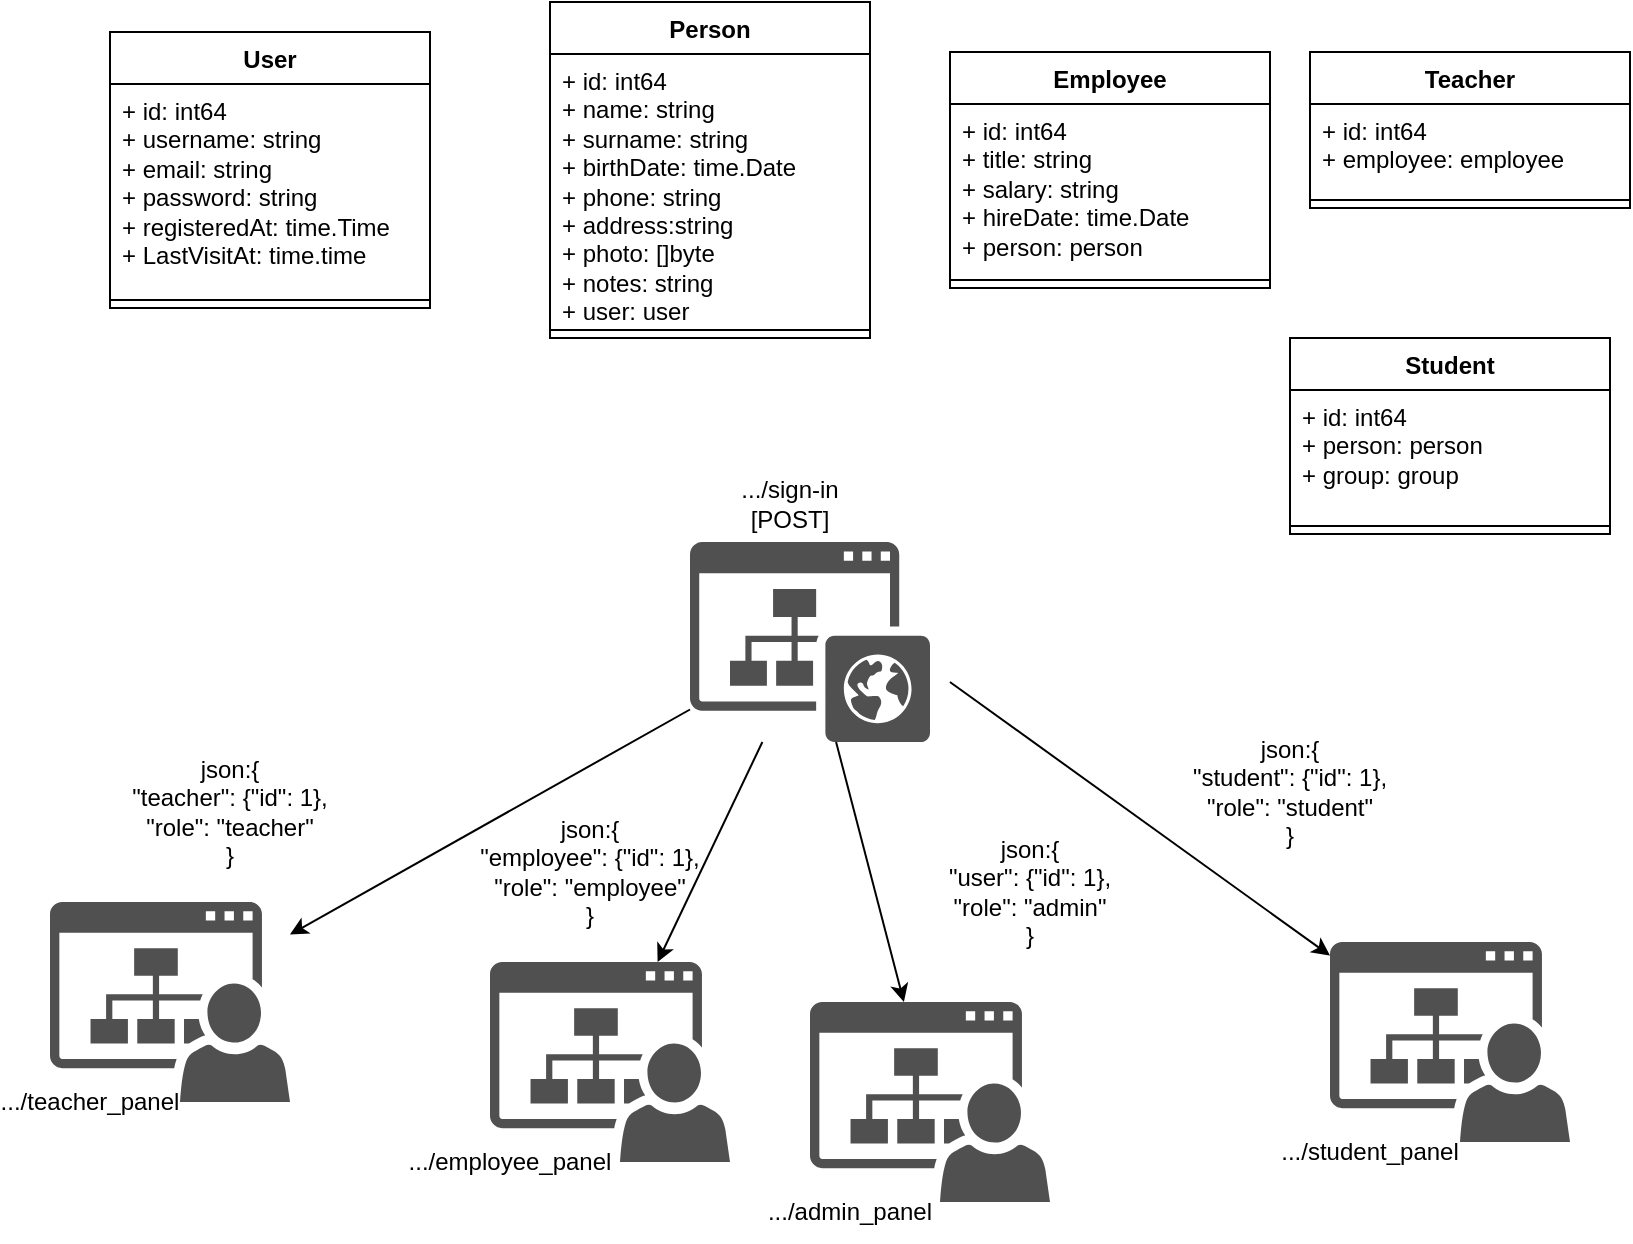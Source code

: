 <mxfile version="24.2.5" type="device">
  <diagram name="Page-1" id="kxO9TPAkSQEVdeGklk3y">
    <mxGraphModel dx="1042" dy="614" grid="0" gridSize="10" guides="1" tooltips="1" connect="1" arrows="1" fold="1" page="1" pageScale="1" pageWidth="850" pageHeight="1100" math="0" shadow="0">
      <root>
        <mxCell id="0" />
        <mxCell id="1" parent="0" />
        <mxCell id="sWJx52MosCOyNt7yGAOG-10" value="User" style="swimlane;fontStyle=1;align=center;verticalAlign=top;childLayout=stackLayout;horizontal=1;startSize=26;horizontalStack=0;resizeParent=1;resizeParentMax=0;resizeLast=0;collapsible=1;marginBottom=0;whiteSpace=wrap;html=1;" vertex="1" parent="1">
          <mxGeometry x="60" y="65" width="160" height="138" as="geometry" />
        </mxCell>
        <mxCell id="sWJx52MosCOyNt7yGAOG-11" value="+ id: int64&lt;div&gt;+ username: string&lt;br&gt;&lt;/div&gt;&lt;div&gt;+ email: string&lt;br&gt;&lt;/div&gt;&lt;div&gt;+ password: string&lt;br&gt;&lt;/div&gt;&lt;div&gt;+ registeredAt: time.Time&lt;br&gt;&lt;/div&gt;&lt;div&gt;+ LastVisitAt: time.time&lt;br&gt;&lt;/div&gt;" style="text;strokeColor=none;fillColor=none;align=left;verticalAlign=top;spacingLeft=4;spacingRight=4;overflow=hidden;rotatable=0;points=[[0,0.5],[1,0.5]];portConstraint=eastwest;whiteSpace=wrap;html=1;" vertex="1" parent="sWJx52MosCOyNt7yGAOG-10">
          <mxGeometry y="26" width="160" height="104" as="geometry" />
        </mxCell>
        <mxCell id="sWJx52MosCOyNt7yGAOG-12" value="" style="line;strokeWidth=1;fillColor=none;align=left;verticalAlign=middle;spacingTop=-1;spacingLeft=3;spacingRight=3;rotatable=0;labelPosition=right;points=[];portConstraint=eastwest;strokeColor=inherit;" vertex="1" parent="sWJx52MosCOyNt7yGAOG-10">
          <mxGeometry y="130" width="160" height="8" as="geometry" />
        </mxCell>
        <mxCell id="sWJx52MosCOyNt7yGAOG-14" value="Person" style="swimlane;fontStyle=1;align=center;verticalAlign=top;childLayout=stackLayout;horizontal=1;startSize=26;horizontalStack=0;resizeParent=1;resizeParentMax=0;resizeLast=0;collapsible=1;marginBottom=0;whiteSpace=wrap;html=1;" vertex="1" parent="1">
          <mxGeometry x="280" y="50" width="160" height="168" as="geometry">
            <mxRectangle x="300" y="165" width="80" height="30" as="alternateBounds" />
          </mxGeometry>
        </mxCell>
        <mxCell id="sWJx52MosCOyNt7yGAOG-15" value="+ id: int64&lt;div&gt;+ name: string&lt;br&gt;&lt;/div&gt;&lt;div&gt;+ surname: string&lt;br&gt;&lt;/div&gt;&lt;div&gt;+ birthDate: time.Date&lt;br&gt;&lt;/div&gt;&lt;div&gt;+ phone: string&lt;/div&gt;&lt;div&gt;+ address:string&lt;/div&gt;&lt;div&gt;+ photo: []byte&lt;/div&gt;&lt;div&gt;+ notes: string&lt;/div&gt;&lt;div&gt;+ user: user&lt;/div&gt;" style="text;strokeColor=none;fillColor=none;align=left;verticalAlign=top;spacingLeft=4;spacingRight=4;overflow=hidden;rotatable=0;points=[[0,0.5],[1,0.5]];portConstraint=eastwest;whiteSpace=wrap;html=1;" vertex="1" parent="sWJx52MosCOyNt7yGAOG-14">
          <mxGeometry y="26" width="160" height="134" as="geometry" />
        </mxCell>
        <mxCell id="sWJx52MosCOyNt7yGAOG-16" value="" style="line;strokeWidth=1;fillColor=none;align=left;verticalAlign=middle;spacingTop=-1;spacingLeft=3;spacingRight=3;rotatable=0;labelPosition=right;points=[];portConstraint=eastwest;strokeColor=inherit;" vertex="1" parent="sWJx52MosCOyNt7yGAOG-14">
          <mxGeometry y="160" width="160" height="8" as="geometry" />
        </mxCell>
        <mxCell id="sWJx52MosCOyNt7yGAOG-17" value="Employee" style="swimlane;fontStyle=1;align=center;verticalAlign=top;childLayout=stackLayout;horizontal=1;startSize=26;horizontalStack=0;resizeParent=1;resizeParentMax=0;resizeLast=0;collapsible=1;marginBottom=0;whiteSpace=wrap;html=1;" vertex="1" parent="1">
          <mxGeometry x="480" y="75" width="160" height="118" as="geometry">
            <mxRectangle x="300" y="165" width="80" height="30" as="alternateBounds" />
          </mxGeometry>
        </mxCell>
        <mxCell id="sWJx52MosCOyNt7yGAOG-18" value="+ id: int64&lt;div&gt;+ title: string&lt;br&gt;&lt;/div&gt;&lt;div&gt;+ salary: string&lt;br&gt;&lt;/div&gt;&lt;div&gt;+ hireDate: time.Date&lt;br&gt;&lt;/div&gt;&lt;div&gt;+ person: person&lt;/div&gt;" style="text;strokeColor=none;fillColor=none;align=left;verticalAlign=top;spacingLeft=4;spacingRight=4;overflow=hidden;rotatable=0;points=[[0,0.5],[1,0.5]];portConstraint=eastwest;whiteSpace=wrap;html=1;" vertex="1" parent="sWJx52MosCOyNt7yGAOG-17">
          <mxGeometry y="26" width="160" height="84" as="geometry" />
        </mxCell>
        <mxCell id="sWJx52MosCOyNt7yGAOG-19" value="" style="line;strokeWidth=1;fillColor=none;align=left;verticalAlign=middle;spacingTop=-1;spacingLeft=3;spacingRight=3;rotatable=0;labelPosition=right;points=[];portConstraint=eastwest;strokeColor=inherit;" vertex="1" parent="sWJx52MosCOyNt7yGAOG-17">
          <mxGeometry y="110" width="160" height="8" as="geometry" />
        </mxCell>
        <mxCell id="sWJx52MosCOyNt7yGAOG-20" value="Teacher" style="swimlane;fontStyle=1;align=center;verticalAlign=top;childLayout=stackLayout;horizontal=1;startSize=26;horizontalStack=0;resizeParent=1;resizeParentMax=0;resizeLast=0;collapsible=1;marginBottom=0;whiteSpace=wrap;html=1;" vertex="1" parent="1">
          <mxGeometry x="660" y="75" width="160" height="78" as="geometry">
            <mxRectangle x="300" y="165" width="80" height="30" as="alternateBounds" />
          </mxGeometry>
        </mxCell>
        <mxCell id="sWJx52MosCOyNt7yGAOG-21" value="+ id: int64&lt;div&gt;+ employee: employee&lt;/div&gt;" style="text;strokeColor=none;fillColor=none;align=left;verticalAlign=top;spacingLeft=4;spacingRight=4;overflow=hidden;rotatable=0;points=[[0,0.5],[1,0.5]];portConstraint=eastwest;whiteSpace=wrap;html=1;" vertex="1" parent="sWJx52MosCOyNt7yGAOG-20">
          <mxGeometry y="26" width="160" height="44" as="geometry" />
        </mxCell>
        <mxCell id="sWJx52MosCOyNt7yGAOG-22" value="" style="line;strokeWidth=1;fillColor=none;align=left;verticalAlign=middle;spacingTop=-1;spacingLeft=3;spacingRight=3;rotatable=0;labelPosition=right;points=[];portConstraint=eastwest;strokeColor=inherit;" vertex="1" parent="sWJx52MosCOyNt7yGAOG-20">
          <mxGeometry y="70" width="160" height="8" as="geometry" />
        </mxCell>
        <mxCell id="sWJx52MosCOyNt7yGAOG-52" value="Student" style="swimlane;fontStyle=1;align=center;verticalAlign=top;childLayout=stackLayout;horizontal=1;startSize=26;horizontalStack=0;resizeParent=1;resizeParentMax=0;resizeLast=0;collapsible=1;marginBottom=0;whiteSpace=wrap;html=1;" vertex="1" parent="1">
          <mxGeometry x="650" y="218" width="160" height="98" as="geometry">
            <mxRectangle x="300" y="165" width="80" height="30" as="alternateBounds" />
          </mxGeometry>
        </mxCell>
        <mxCell id="sWJx52MosCOyNt7yGAOG-53" value="+ id: int64&lt;div&gt;+ person: person&lt;/div&gt;&lt;div&gt;+ group: group&lt;/div&gt;" style="text;strokeColor=none;fillColor=none;align=left;verticalAlign=top;spacingLeft=4;spacingRight=4;overflow=hidden;rotatable=0;points=[[0,0.5],[1,0.5]];portConstraint=eastwest;whiteSpace=wrap;html=1;" vertex="1" parent="sWJx52MosCOyNt7yGAOG-52">
          <mxGeometry y="26" width="160" height="64" as="geometry" />
        </mxCell>
        <mxCell id="sWJx52MosCOyNt7yGAOG-54" value="" style="line;strokeWidth=1;fillColor=none;align=left;verticalAlign=middle;spacingTop=-1;spacingLeft=3;spacingRight=3;rotatable=0;labelPosition=right;points=[];portConstraint=eastwest;strokeColor=inherit;" vertex="1" parent="sWJx52MosCOyNt7yGAOG-52">
          <mxGeometry y="90" width="160" height="8" as="geometry" />
        </mxCell>
        <mxCell id="sWJx52MosCOyNt7yGAOG-56" value="" style="sketch=0;pointerEvents=1;shadow=0;dashed=0;html=1;strokeColor=none;fillColor=#505050;labelPosition=center;verticalLabelPosition=bottom;verticalAlign=top;outlineConnect=0;align=center;shape=mxgraph.office.sites.my_site;" vertex="1" parent="1">
          <mxGeometry x="30" y="500" width="120" height="100" as="geometry" />
        </mxCell>
        <mxCell id="sWJx52MosCOyNt7yGAOG-57" value="" style="sketch=0;pointerEvents=1;shadow=0;dashed=0;html=1;strokeColor=none;fillColor=#505050;labelPosition=center;verticalLabelPosition=bottom;verticalAlign=top;outlineConnect=0;align=center;shape=mxgraph.office.sites.my_site;" vertex="1" parent="1">
          <mxGeometry x="410" y="550" width="120" height="100" as="geometry" />
        </mxCell>
        <mxCell id="sWJx52MosCOyNt7yGAOG-58" value="" style="sketch=0;pointerEvents=1;shadow=0;dashed=0;html=1;strokeColor=none;fillColor=#505050;labelPosition=center;verticalLabelPosition=bottom;verticalAlign=top;outlineConnect=0;align=center;shape=mxgraph.office.sites.my_site;" vertex="1" parent="1">
          <mxGeometry x="670" y="520" width="120" height="100" as="geometry" />
        </mxCell>
        <mxCell id="sWJx52MosCOyNt7yGAOG-60" value="" style="sketch=0;pointerEvents=1;shadow=0;dashed=0;html=1;strokeColor=none;fillColor=#505050;labelPosition=center;verticalLabelPosition=bottom;verticalAlign=top;outlineConnect=0;align=center;shape=mxgraph.office.sites.website_public;" vertex="1" parent="1">
          <mxGeometry x="350" y="320" width="120" height="100" as="geometry" />
        </mxCell>
        <mxCell id="sWJx52MosCOyNt7yGAOG-61" value="" style="endArrow=classic;html=1;rounded=0;exitX=1.083;exitY=0.7;exitDx=0;exitDy=0;exitPerimeter=0;" edge="1" parent="1" source="sWJx52MosCOyNt7yGAOG-60" target="sWJx52MosCOyNt7yGAOG-58">
          <mxGeometry width="50" height="50" relative="1" as="geometry">
            <mxPoint x="450" y="370" as="sourcePoint" />
            <mxPoint x="700" y="530" as="targetPoint" />
          </mxGeometry>
        </mxCell>
        <mxCell id="sWJx52MosCOyNt7yGAOG-62" value=".../sign-in [POST]" style="text;html=1;align=center;verticalAlign=middle;whiteSpace=wrap;rounded=0;" vertex="1" parent="1">
          <mxGeometry x="370" y="286" width="60" height="30" as="geometry" />
        </mxCell>
        <mxCell id="sWJx52MosCOyNt7yGAOG-63" value="json:{&lt;div&gt;&quot;student&quot;: {&quot;id&quot;: 1},&lt;br&gt;  &quot;role&quot;: &quot;student&quot;&lt;br&gt;}&lt;/div&gt;" style="text;html=1;align=center;verticalAlign=middle;whiteSpace=wrap;rounded=0;" vertex="1" parent="1">
          <mxGeometry x="580" y="400" width="140" height="90" as="geometry" />
        </mxCell>
        <mxCell id="sWJx52MosCOyNt7yGAOG-64" value="" style="endArrow=classic;html=1;rounded=0;" edge="1" parent="1" source="sWJx52MosCOyNt7yGAOG-60" target="sWJx52MosCOyNt7yGAOG-57">
          <mxGeometry width="50" height="50" relative="1" as="geometry">
            <mxPoint x="490" y="400" as="sourcePoint" />
            <mxPoint x="632" y="550" as="targetPoint" />
          </mxGeometry>
        </mxCell>
        <mxCell id="sWJx52MosCOyNt7yGAOG-65" value="" style="endArrow=classic;html=1;rounded=0;" edge="1" parent="1" source="sWJx52MosCOyNt7yGAOG-60" target="sWJx52MosCOyNt7yGAOG-56">
          <mxGeometry width="50" height="50" relative="1" as="geometry">
            <mxPoint x="420" y="430" as="sourcePoint" />
            <mxPoint x="420" y="550" as="targetPoint" />
          </mxGeometry>
        </mxCell>
        <mxCell id="sWJx52MosCOyNt7yGAOG-67" value="json:{&lt;div&gt;&quot;user&quot;: {&quot;id&quot;: 1},&lt;br&gt;  &quot;role&quot;: &quot;admin&quot;&lt;br&gt;}&lt;/div&gt;" style="text;html=1;align=center;verticalAlign=middle;whiteSpace=wrap;rounded=0;" vertex="1" parent="1">
          <mxGeometry x="450" y="450" width="140" height="90" as="geometry" />
        </mxCell>
        <mxCell id="sWJx52MosCOyNt7yGAOG-68" value="json:{&lt;div&gt;&quot;teacher&quot;: {&quot;id&quot;: 1},&lt;br&gt;  &quot;role&quot;: &quot;teacher&quot;&lt;br&gt;}&lt;/div&gt;" style="text;html=1;align=center;verticalAlign=middle;whiteSpace=wrap;rounded=0;" vertex="1" parent="1">
          <mxGeometry x="50" y="410" width="140" height="90" as="geometry" />
        </mxCell>
        <mxCell id="sWJx52MosCOyNt7yGAOG-69" value=".../teacher_panel" style="text;html=1;align=center;verticalAlign=middle;whiteSpace=wrap;rounded=0;" vertex="1" parent="1">
          <mxGeometry x="20" y="585" width="60" height="30" as="geometry" />
        </mxCell>
        <mxCell id="sWJx52MosCOyNt7yGAOG-70" value=".../admin_panel" style="text;html=1;align=center;verticalAlign=middle;whiteSpace=wrap;rounded=0;" vertex="1" parent="1">
          <mxGeometry x="400" y="640" width="60" height="30" as="geometry" />
        </mxCell>
        <mxCell id="sWJx52MosCOyNt7yGAOG-71" value=".../student_panel" style="text;html=1;align=center;verticalAlign=middle;whiteSpace=wrap;rounded=0;" vertex="1" parent="1">
          <mxGeometry x="660" y="610" width="60" height="30" as="geometry" />
        </mxCell>
        <mxCell id="sWJx52MosCOyNt7yGAOG-73" value="" style="sketch=0;pointerEvents=1;shadow=0;dashed=0;html=1;strokeColor=none;fillColor=#505050;labelPosition=center;verticalLabelPosition=bottom;verticalAlign=top;outlineConnect=0;align=center;shape=mxgraph.office.sites.my_site;" vertex="1" parent="1">
          <mxGeometry x="250" y="530" width="120" height="100" as="geometry" />
        </mxCell>
        <mxCell id="sWJx52MosCOyNt7yGAOG-74" value="" style="endArrow=classic;html=1;rounded=0;" edge="1" parent="1" source="sWJx52MosCOyNt7yGAOG-60" target="sWJx52MosCOyNt7yGAOG-73">
          <mxGeometry width="50" height="50" relative="1" as="geometry">
            <mxPoint x="360" y="415" as="sourcePoint" />
            <mxPoint x="150" y="535" as="targetPoint" />
          </mxGeometry>
        </mxCell>
        <mxCell id="sWJx52MosCOyNt7yGAOG-75" value="json:{&lt;div&gt;&quot;employee&quot;: {&quot;id&quot;: 1},&lt;br&gt;  &quot;role&quot;: &quot;employee&quot;&lt;br&gt;}&lt;/div&gt;" style="text;html=1;align=center;verticalAlign=middle;whiteSpace=wrap;rounded=0;" vertex="1" parent="1">
          <mxGeometry x="230" y="440" width="140" height="90" as="geometry" />
        </mxCell>
        <mxCell id="sWJx52MosCOyNt7yGAOG-76" value=".../employee_panel" style="text;html=1;align=center;verticalAlign=middle;whiteSpace=wrap;rounded=0;" vertex="1" parent="1">
          <mxGeometry x="230" y="615" width="60" height="30" as="geometry" />
        </mxCell>
      </root>
    </mxGraphModel>
  </diagram>
</mxfile>
